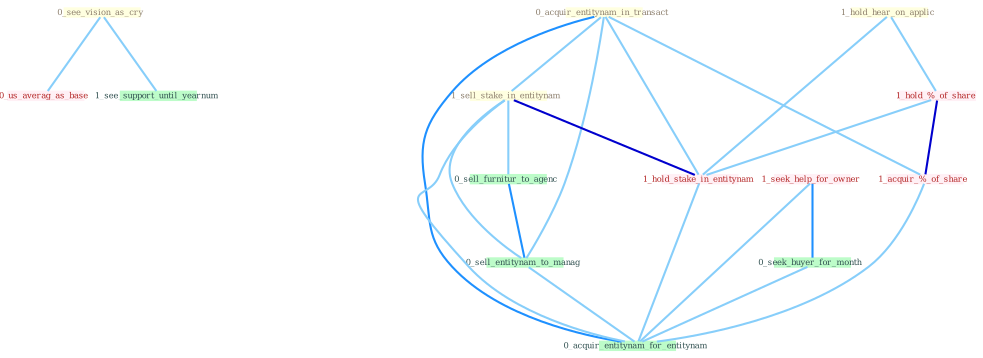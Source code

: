 Graph G{ 
    node
    [shape=polygon,style=filled,width=.5,height=.06,color="#BDFCC9",fixedsize=true,fontsize=4,
    fontcolor="#2f4f4f"];
    {node
    [color="#ffffe0", fontcolor="#8b7d6b"] "0_see_vision_as_cry " "1_hold_hear_on_applic " "0_acquir_entitynam_in_transact " "1_sell_stake_in_entitynam "}
{node [color="#fff0f5", fontcolor="#b22222"] "1_hold_%_of_share " "1_hold_stake_in_entitynam " "1_seek_help_for_owner " "1_acquir_%_of_share " "0_us_averag_as_base "}
edge [color="#B0E2FF"];

	"0_see_vision_as_cry " -- "1_see_support_until_yearnum " [w="1", color="#87cefa" ];
	"0_see_vision_as_cry " -- "0_us_averag_as_base " [w="1", color="#87cefa" ];
	"1_hold_hear_on_applic " -- "1_hold_%_of_share " [w="1", color="#87cefa" ];
	"1_hold_hear_on_applic " -- "1_hold_stake_in_entitynam " [w="1", color="#87cefa" ];
	"0_acquir_entitynam_in_transact " -- "1_sell_stake_in_entitynam " [w="1", color="#87cefa" ];
	"0_acquir_entitynam_in_transact " -- "1_hold_stake_in_entitynam " [w="1", color="#87cefa" ];
	"0_acquir_entitynam_in_transact " -- "1_acquir_%_of_share " [w="1", color="#87cefa" ];
	"0_acquir_entitynam_in_transact " -- "0_sell_entitynam_to_manag " [w="1", color="#87cefa" ];
	"0_acquir_entitynam_in_transact " -- "0_acquir_entitynam_for_entitynam " [w="2", color="#1e90ff" , len=0.8];
	"1_sell_stake_in_entitynam " -- "1_hold_stake_in_entitynam " [w="3", color="#0000cd" , len=0.6];
	"1_sell_stake_in_entitynam " -- "0_sell_furnitur_to_agenc " [w="1", color="#87cefa" ];
	"1_sell_stake_in_entitynam " -- "0_sell_entitynam_to_manag " [w="1", color="#87cefa" ];
	"1_sell_stake_in_entitynam " -- "0_acquir_entitynam_for_entitynam " [w="1", color="#87cefa" ];
	"1_hold_%_of_share " -- "1_hold_stake_in_entitynam " [w="1", color="#87cefa" ];
	"1_hold_%_of_share " -- "1_acquir_%_of_share " [w="3", color="#0000cd" , len=0.6];
	"1_hold_stake_in_entitynam " -- "0_acquir_entitynam_for_entitynam " [w="1", color="#87cefa" ];
	"1_seek_help_for_owner " -- "0_seek_buyer_for_month " [w="2", color="#1e90ff" , len=0.8];
	"1_seek_help_for_owner " -- "0_acquir_entitynam_for_entitynam " [w="1", color="#87cefa" ];
	"0_seek_buyer_for_month " -- "0_acquir_entitynam_for_entitynam " [w="1", color="#87cefa" ];
	"1_acquir_%_of_share " -- "0_acquir_entitynam_for_entitynam " [w="1", color="#87cefa" ];
	"0_sell_furnitur_to_agenc " -- "0_sell_entitynam_to_manag " [w="2", color="#1e90ff" , len=0.8];
	"0_sell_entitynam_to_manag " -- "0_acquir_entitynam_for_entitynam " [w="1", color="#87cefa" ];
}